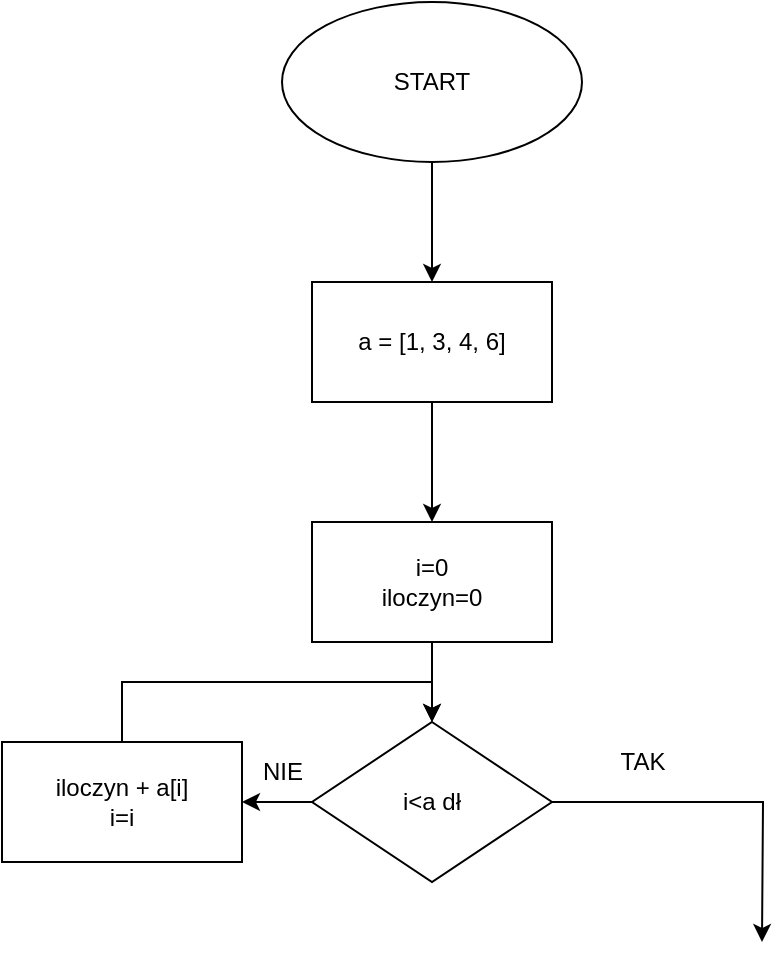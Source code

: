 <mxfile version="20.8.23" type="github">
  <diagram name="Strona-1" id="NyV_YS295EXHWpBhlVbZ">
    <mxGraphModel dx="1434" dy="782" grid="1" gridSize="10" guides="1" tooltips="1" connect="1" arrows="1" fold="1" page="1" pageScale="1" pageWidth="827" pageHeight="1169" math="0" shadow="0">
      <root>
        <mxCell id="0" />
        <mxCell id="1" parent="0" />
        <mxCell id="C_rNPjtVSyhyU5xmQas6-5" style="edgeStyle=orthogonalEdgeStyle;rounded=0;orthogonalLoop=1;jettySize=auto;html=1;exitX=0.5;exitY=1;exitDx=0;exitDy=0;entryX=0.5;entryY=0;entryDx=0;entryDy=0;" edge="1" parent="1" source="C_rNPjtVSyhyU5xmQas6-1" target="C_rNPjtVSyhyU5xmQas6-2">
          <mxGeometry relative="1" as="geometry" />
        </mxCell>
        <mxCell id="C_rNPjtVSyhyU5xmQas6-1" value="START" style="ellipse;whiteSpace=wrap;html=1;" vertex="1" parent="1">
          <mxGeometry x="340" y="70" width="150" height="80" as="geometry" />
        </mxCell>
        <mxCell id="C_rNPjtVSyhyU5xmQas6-7" style="edgeStyle=orthogonalEdgeStyle;rounded=0;orthogonalLoop=1;jettySize=auto;html=1;exitX=0.5;exitY=1;exitDx=0;exitDy=0;entryX=0.5;entryY=0;entryDx=0;entryDy=0;" edge="1" parent="1" source="C_rNPjtVSyhyU5xmQas6-2" target="C_rNPjtVSyhyU5xmQas6-6">
          <mxGeometry relative="1" as="geometry" />
        </mxCell>
        <mxCell id="C_rNPjtVSyhyU5xmQas6-2" value="a = [1, 3, 4, 6]" style="rounded=0;whiteSpace=wrap;html=1;" vertex="1" parent="1">
          <mxGeometry x="355" y="210" width="120" height="60" as="geometry" />
        </mxCell>
        <mxCell id="C_rNPjtVSyhyU5xmQas6-10" style="edgeStyle=orthogonalEdgeStyle;rounded=0;orthogonalLoop=1;jettySize=auto;html=1;exitX=0.5;exitY=1;exitDx=0;exitDy=0;entryX=0.5;entryY=0;entryDx=0;entryDy=0;" edge="1" parent="1" source="C_rNPjtVSyhyU5xmQas6-6" target="C_rNPjtVSyhyU5xmQas6-8">
          <mxGeometry relative="1" as="geometry" />
        </mxCell>
        <mxCell id="C_rNPjtVSyhyU5xmQas6-6" value="&lt;div&gt;i=0&lt;/div&gt;&lt;div&gt;iloczyn=0&lt;br&gt;&lt;/div&gt;" style="rounded=0;whiteSpace=wrap;html=1;" vertex="1" parent="1">
          <mxGeometry x="355" y="330" width="120" height="60" as="geometry" />
        </mxCell>
        <mxCell id="C_rNPjtVSyhyU5xmQas6-12" style="edgeStyle=orthogonalEdgeStyle;rounded=0;orthogonalLoop=1;jettySize=auto;html=1;exitX=0;exitY=0.5;exitDx=0;exitDy=0;entryX=1;entryY=0.5;entryDx=0;entryDy=0;" edge="1" parent="1" source="C_rNPjtVSyhyU5xmQas6-8" target="C_rNPjtVSyhyU5xmQas6-11">
          <mxGeometry relative="1" as="geometry" />
        </mxCell>
        <mxCell id="C_rNPjtVSyhyU5xmQas6-15" style="edgeStyle=orthogonalEdgeStyle;rounded=0;orthogonalLoop=1;jettySize=auto;html=1;exitX=1;exitY=0.5;exitDx=0;exitDy=0;" edge="1" parent="1" source="C_rNPjtVSyhyU5xmQas6-8">
          <mxGeometry relative="1" as="geometry">
            <mxPoint x="580" y="540" as="targetPoint" />
          </mxGeometry>
        </mxCell>
        <mxCell id="C_rNPjtVSyhyU5xmQas6-8" value="i&amp;lt;a dł" style="rhombus;whiteSpace=wrap;html=1;" vertex="1" parent="1">
          <mxGeometry x="355" y="430" width="120" height="80" as="geometry" />
        </mxCell>
        <mxCell id="C_rNPjtVSyhyU5xmQas6-13" style="edgeStyle=orthogonalEdgeStyle;rounded=0;orthogonalLoop=1;jettySize=auto;html=1;exitX=0.5;exitY=0;exitDx=0;exitDy=0;entryX=0.5;entryY=0;entryDx=0;entryDy=0;" edge="1" parent="1" source="C_rNPjtVSyhyU5xmQas6-11" target="C_rNPjtVSyhyU5xmQas6-8">
          <mxGeometry relative="1" as="geometry" />
        </mxCell>
        <mxCell id="C_rNPjtVSyhyU5xmQas6-11" value="&lt;div&gt;iloczyn + a[i]&lt;/div&gt;&lt;div&gt;i=i&lt;br&gt;&lt;/div&gt;" style="rounded=0;whiteSpace=wrap;html=1;" vertex="1" parent="1">
          <mxGeometry x="200" y="440" width="120" height="60" as="geometry" />
        </mxCell>
        <mxCell id="C_rNPjtVSyhyU5xmQas6-14" value="NIE" style="text;html=1;align=center;verticalAlign=middle;resizable=0;points=[];autosize=1;strokeColor=none;fillColor=none;" vertex="1" parent="1">
          <mxGeometry x="320" y="440" width="40" height="30" as="geometry" />
        </mxCell>
        <mxCell id="C_rNPjtVSyhyU5xmQas6-16" value="TAK" style="text;html=1;align=center;verticalAlign=middle;resizable=0;points=[];autosize=1;strokeColor=none;fillColor=none;" vertex="1" parent="1">
          <mxGeometry x="500" y="435" width="40" height="30" as="geometry" />
        </mxCell>
      </root>
    </mxGraphModel>
  </diagram>
</mxfile>
